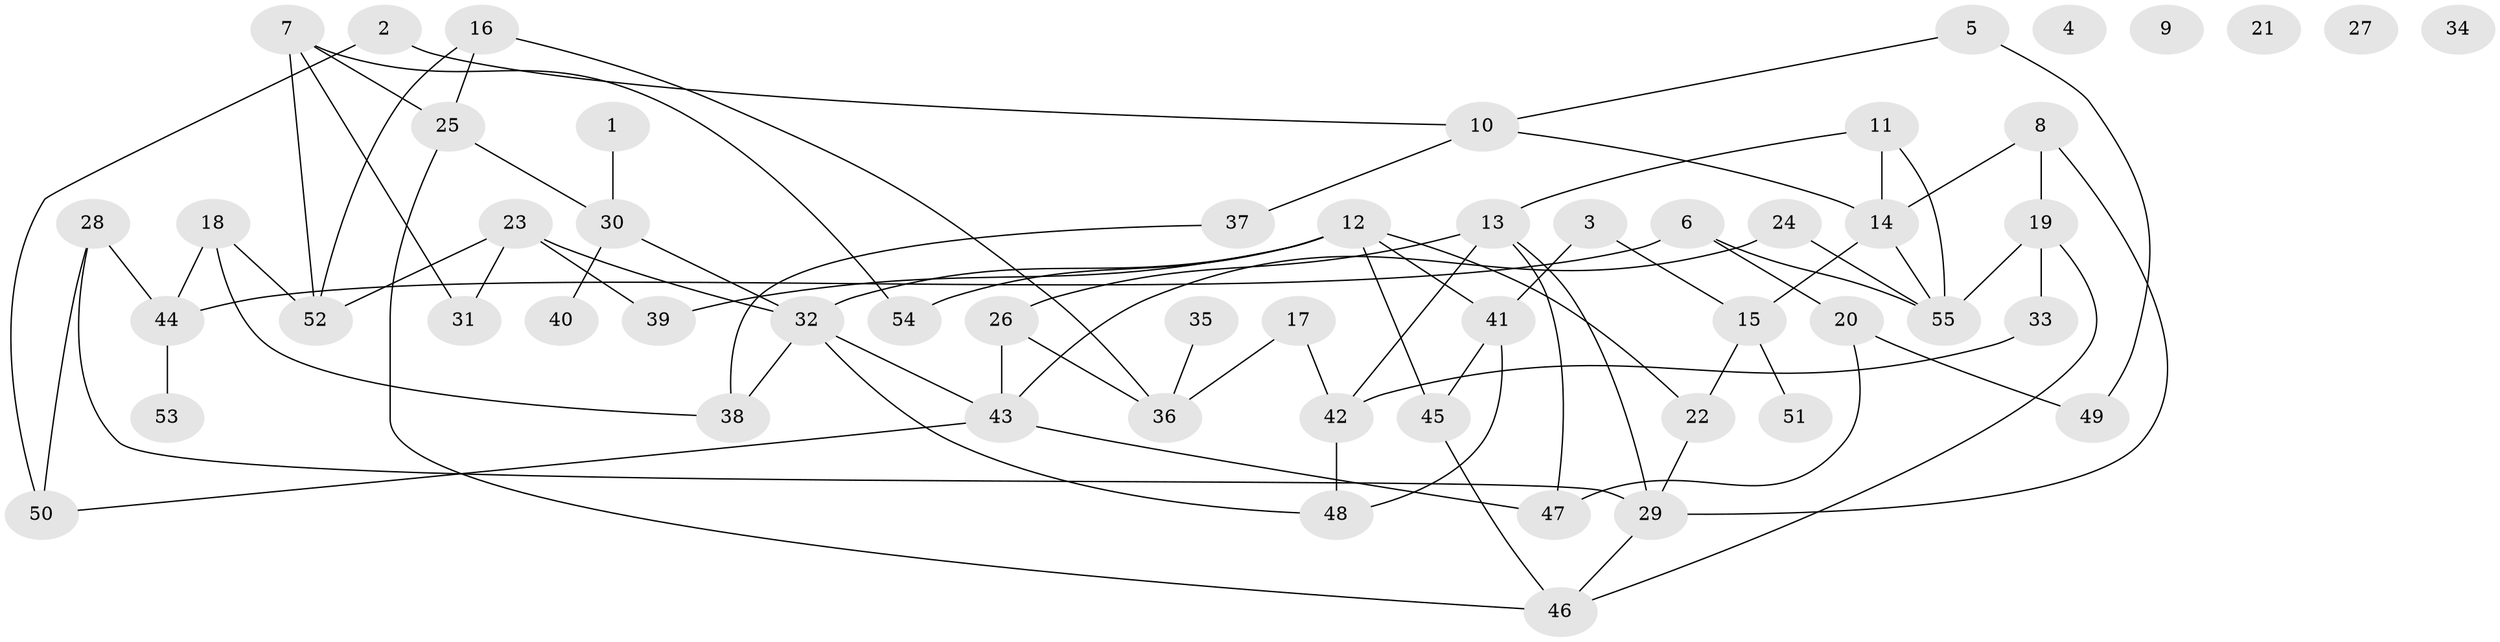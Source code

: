 // Generated by graph-tools (version 1.1) at 2025/49/03/09/25 03:49:10]
// undirected, 55 vertices, 79 edges
graph export_dot {
graph [start="1"]
  node [color=gray90,style=filled];
  1;
  2;
  3;
  4;
  5;
  6;
  7;
  8;
  9;
  10;
  11;
  12;
  13;
  14;
  15;
  16;
  17;
  18;
  19;
  20;
  21;
  22;
  23;
  24;
  25;
  26;
  27;
  28;
  29;
  30;
  31;
  32;
  33;
  34;
  35;
  36;
  37;
  38;
  39;
  40;
  41;
  42;
  43;
  44;
  45;
  46;
  47;
  48;
  49;
  50;
  51;
  52;
  53;
  54;
  55;
  1 -- 30;
  2 -- 10;
  2 -- 50;
  3 -- 15;
  3 -- 41;
  5 -- 10;
  5 -- 49;
  6 -- 20;
  6 -- 44;
  6 -- 55;
  7 -- 25;
  7 -- 31;
  7 -- 52;
  7 -- 54;
  8 -- 14;
  8 -- 19;
  8 -- 29;
  10 -- 14;
  10 -- 37;
  11 -- 13;
  11 -- 14;
  11 -- 55;
  12 -- 22;
  12 -- 32;
  12 -- 39;
  12 -- 41;
  12 -- 45;
  12 -- 54;
  13 -- 26;
  13 -- 29;
  13 -- 42;
  13 -- 47;
  14 -- 15;
  14 -- 55;
  15 -- 22;
  15 -- 51;
  16 -- 25;
  16 -- 36;
  16 -- 52;
  17 -- 36;
  17 -- 42;
  18 -- 38;
  18 -- 44;
  18 -- 52;
  19 -- 33;
  19 -- 46;
  19 -- 55;
  20 -- 47;
  20 -- 49;
  22 -- 29;
  23 -- 31;
  23 -- 32;
  23 -- 39;
  23 -- 52;
  24 -- 43;
  24 -- 55;
  25 -- 30;
  25 -- 46;
  26 -- 36;
  26 -- 43;
  28 -- 29;
  28 -- 44;
  28 -- 50;
  29 -- 46;
  30 -- 32;
  30 -- 40;
  32 -- 38;
  32 -- 43;
  32 -- 48;
  33 -- 42;
  35 -- 36;
  37 -- 38;
  41 -- 45;
  41 -- 48;
  42 -- 48;
  43 -- 47;
  43 -- 50;
  44 -- 53;
  45 -- 46;
}
